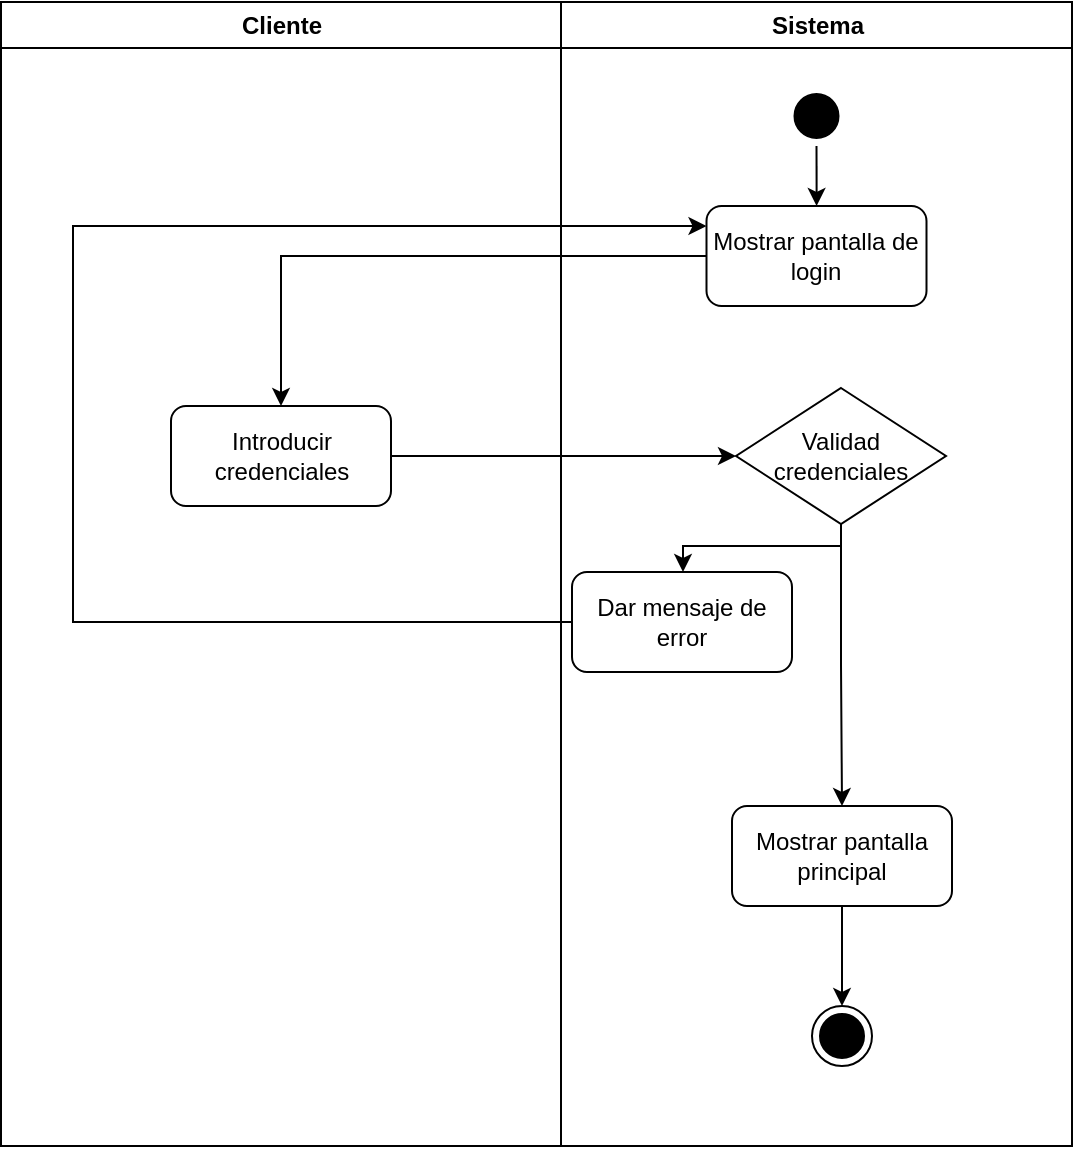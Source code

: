 <mxfile version="24.5.1" type="device">
  <diagram name="Page-1" id="e7e014a7-5840-1c2e-5031-d8a46d1fe8dd">
    <mxGraphModel dx="1235" dy="731" grid="1" gridSize="10" guides="1" tooltips="1" connect="1" arrows="1" fold="1" page="1" pageScale="1" pageWidth="1169" pageHeight="826" background="none" math="0" shadow="0">
      <root>
        <mxCell id="0" />
        <mxCell id="1" parent="0" />
        <mxCell id="2" value="Cliente" style="swimlane;whiteSpace=wrap" parent="1" vertex="1">
          <mxGeometry x="164.5" y="128" width="280" height="572" as="geometry" />
        </mxCell>
        <mxCell id="CCyuXVUDyt8B1GG4eILW-44" value="Introducir credenciales" style="glass=0;rounded=1;whiteSpace=wrap;" parent="2" vertex="1">
          <mxGeometry x="85" y="202" width="110" height="50" as="geometry" />
        </mxCell>
        <mxCell id="3" value="Sistema" style="swimlane;whiteSpace=wrap" parent="1" vertex="1">
          <mxGeometry x="444.5" y="128" width="255.5" height="572" as="geometry">
            <mxRectangle x="444.5" y="128" width="80" height="30" as="alternateBounds" />
          </mxGeometry>
        </mxCell>
        <mxCell id="og35MtVwk3N-1ii6NnPK-43" style="edgeStyle=orthogonalEdgeStyle;rounded=0;orthogonalLoop=1;jettySize=auto;html=1;" edge="1" parent="3" source="CCyuXVUDyt8B1GG4eILW-48" target="7">
          <mxGeometry relative="1" as="geometry">
            <Array as="points">
              <mxPoint x="-244" y="310" />
              <mxPoint x="-244" y="112" />
            </Array>
          </mxGeometry>
        </mxCell>
        <mxCell id="CCyuXVUDyt8B1GG4eILW-48" value="Dar mensaje de error" style="glass=0;rounded=1;whiteSpace=wrap;" parent="3" vertex="1">
          <mxGeometry x="5.5" y="285" width="110" height="50" as="geometry" />
        </mxCell>
        <mxCell id="38" value="" style="ellipse;shape=endState;fillColor=#000000;strokeColor=#000000;" parent="3" vertex="1">
          <mxGeometry x="125.5" y="502" width="30" height="30" as="geometry" />
        </mxCell>
        <mxCell id="CCyuXVUDyt8B1GG4eILW-43" value="" style="edgeStyle=orthogonalEdgeStyle;rounded=0;orthogonalLoop=1;jettySize=auto;html=1;" parent="3" source="5" target="7" edge="1">
          <mxGeometry relative="1" as="geometry" />
        </mxCell>
        <mxCell id="5" value="" style="ellipse;shape=startState;fillColor=#000000;strokeColor=#000000;" parent="3" vertex="1">
          <mxGeometry x="112.75" y="42" width="30" height="30" as="geometry" />
        </mxCell>
        <mxCell id="7" value="Mostrar pantalla de login" style="glass=0;rounded=1;whiteSpace=wrap;" parent="3" vertex="1">
          <mxGeometry x="72.75" y="102" width="110" height="50" as="geometry" />
        </mxCell>
        <mxCell id="og35MtVwk3N-1ii6NnPK-41" style="edgeStyle=orthogonalEdgeStyle;rounded=0;orthogonalLoop=1;jettySize=auto;html=1;" edge="1" parent="3" source="og35MtVwk3N-1ii6NnPK-38" target="CCyuXVUDyt8B1GG4eILW-48">
          <mxGeometry relative="1" as="geometry">
            <Array as="points">
              <mxPoint x="140" y="272" />
              <mxPoint x="61" y="272" />
            </Array>
          </mxGeometry>
        </mxCell>
        <mxCell id="og35MtVwk3N-1ii6NnPK-44" style="edgeStyle=orthogonalEdgeStyle;rounded=0;orthogonalLoop=1;jettySize=auto;html=1;" edge="1" parent="3" source="og35MtVwk3N-1ii6NnPK-38" target="og35MtVwk3N-1ii6NnPK-39">
          <mxGeometry relative="1" as="geometry" />
        </mxCell>
        <mxCell id="og35MtVwk3N-1ii6NnPK-38" value="Validad credenciales" style="rhombus;whiteSpace=wrap;html=1;" vertex="1" parent="3">
          <mxGeometry x="87.5" y="193" width="105" height="68" as="geometry" />
        </mxCell>
        <mxCell id="og35MtVwk3N-1ii6NnPK-46" style="edgeStyle=orthogonalEdgeStyle;rounded=0;orthogonalLoop=1;jettySize=auto;html=1;" edge="1" parent="3" source="og35MtVwk3N-1ii6NnPK-39" target="38">
          <mxGeometry relative="1" as="geometry" />
        </mxCell>
        <mxCell id="og35MtVwk3N-1ii6NnPK-39" value="Mostrar pantalla principal" style="glass=0;rounded=1;whiteSpace=wrap;" vertex="1" parent="3">
          <mxGeometry x="85.5" y="402" width="110" height="50" as="geometry" />
        </mxCell>
        <mxCell id="CCyuXVUDyt8B1GG4eILW-45" value="" style="edgeStyle=orthogonalEdgeStyle;rounded=0;orthogonalLoop=1;jettySize=auto;html=1;" parent="1" source="7" target="CCyuXVUDyt8B1GG4eILW-44" edge="1">
          <mxGeometry relative="1" as="geometry" />
        </mxCell>
        <mxCell id="CCyuXVUDyt8B1GG4eILW-47" value="" style="edgeStyle=orthogonalEdgeStyle;rounded=0;orthogonalLoop=1;jettySize=auto;html=1;" parent="1" source="CCyuXVUDyt8B1GG4eILW-44" target="og35MtVwk3N-1ii6NnPK-38" edge="1">
          <mxGeometry relative="1" as="geometry">
            <mxPoint x="520" y="355" as="targetPoint" />
          </mxGeometry>
        </mxCell>
      </root>
    </mxGraphModel>
  </diagram>
</mxfile>

